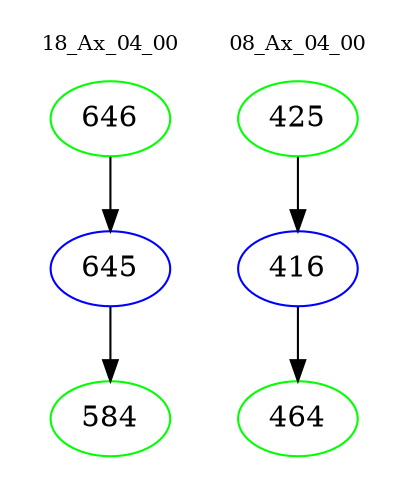 digraph{
subgraph cluster_0 {
color = white
label = "18_Ax_04_00";
fontsize=10;
T0_646 [label="646", color="green"]
T0_646 -> T0_645 [color="black"]
T0_645 [label="645", color="blue"]
T0_645 -> T0_584 [color="black"]
T0_584 [label="584", color="green"]
}
subgraph cluster_1 {
color = white
label = "08_Ax_04_00";
fontsize=10;
T1_425 [label="425", color="green"]
T1_425 -> T1_416 [color="black"]
T1_416 [label="416", color="blue"]
T1_416 -> T1_464 [color="black"]
T1_464 [label="464", color="green"]
}
}
